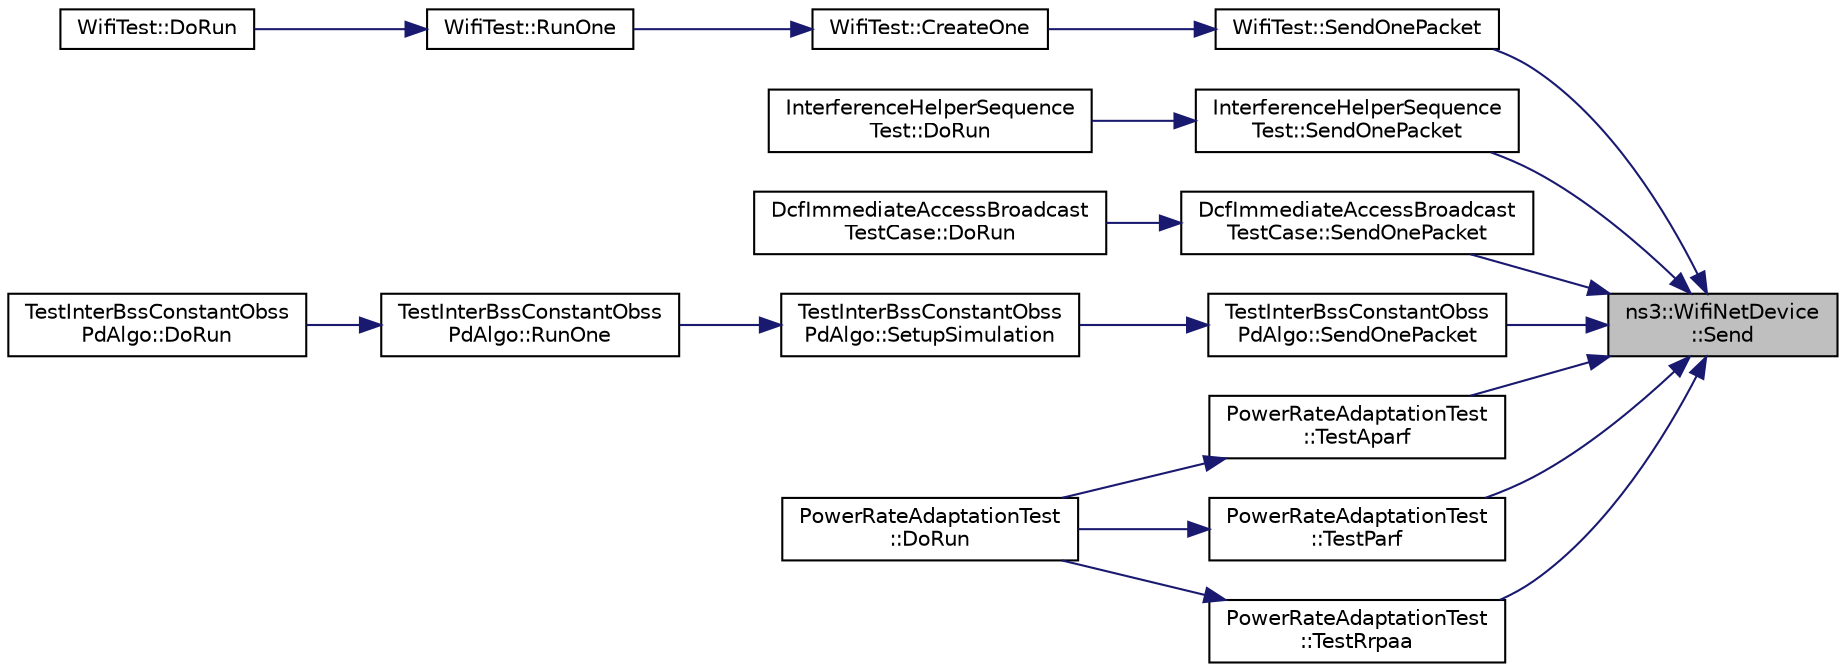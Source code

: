 digraph "ns3::WifiNetDevice::Send"
{
 // LATEX_PDF_SIZE
  edge [fontname="Helvetica",fontsize="10",labelfontname="Helvetica",labelfontsize="10"];
  node [fontname="Helvetica",fontsize="10",shape=record];
  rankdir="RL";
  Node1 [label="ns3::WifiNetDevice\l::Send",height=0.2,width=0.4,color="black", fillcolor="grey75", style="filled", fontcolor="black",tooltip=" "];
  Node1 -> Node2 [dir="back",color="midnightblue",fontsize="10",style="solid",fontname="Helvetica"];
  Node2 [label="WifiTest::SendOnePacket",height=0.2,width=0.4,color="black", fillcolor="white", style="filled",URL="$class_wifi_test.html#ab8396decc55a92bc2fe63e02350812a1",tooltip="Send one packet function."];
  Node2 -> Node3 [dir="back",color="midnightblue",fontsize="10",style="solid",fontname="Helvetica"];
  Node3 [label="WifiTest::CreateOne",height=0.2,width=0.4,color="black", fillcolor="white", style="filled",URL="$class_wifi_test.html#a212be82b387f5446375a45ccbac3561e",tooltip="Create one function."];
  Node3 -> Node4 [dir="back",color="midnightblue",fontsize="10",style="solid",fontname="Helvetica"];
  Node4 [label="WifiTest::RunOne",height=0.2,width=0.4,color="black", fillcolor="white", style="filled",URL="$class_wifi_test.html#a63a3849e54df5628422bbb6260de403a",tooltip="Run one function."];
  Node4 -> Node5 [dir="back",color="midnightblue",fontsize="10",style="solid",fontname="Helvetica"];
  Node5 [label="WifiTest::DoRun",height=0.2,width=0.4,color="black", fillcolor="white", style="filled",URL="$class_wifi_test.html#ae54d485b655adb7c86cde1cd79f6c5c0",tooltip="Implementation to actually run this TestCase."];
  Node1 -> Node6 [dir="back",color="midnightblue",fontsize="10",style="solid",fontname="Helvetica"];
  Node6 [label="InterferenceHelperSequence\lTest::SendOnePacket",height=0.2,width=0.4,color="black", fillcolor="white", style="filled",URL="$class_interference_helper_sequence_test.html#a500c7f3465551b4e5f46d59c0fccc0eb",tooltip="Send one packet function."];
  Node6 -> Node7 [dir="back",color="midnightblue",fontsize="10",style="solid",fontname="Helvetica"];
  Node7 [label="InterferenceHelperSequence\lTest::DoRun",height=0.2,width=0.4,color="black", fillcolor="white", style="filled",URL="$class_interference_helper_sequence_test.html#a22be6f3a29ef1f34b740d8b5689f2160",tooltip="Implementation to actually run this TestCase."];
  Node1 -> Node8 [dir="back",color="midnightblue",fontsize="10",style="solid",fontname="Helvetica"];
  Node8 [label="DcfImmediateAccessBroadcast\lTestCase::SendOnePacket",height=0.2,width=0.4,color="black", fillcolor="white", style="filled",URL="$class_dcf_immediate_access_broadcast_test_case.html#ac1f6f4b2af66dda401e082762cee8adb",tooltip="Send one packet function."];
  Node8 -> Node9 [dir="back",color="midnightblue",fontsize="10",style="solid",fontname="Helvetica"];
  Node9 [label="DcfImmediateAccessBroadcast\lTestCase::DoRun",height=0.2,width=0.4,color="black", fillcolor="white", style="filled",URL="$class_dcf_immediate_access_broadcast_test_case.html#a60a5b36d456c0c144d85a9be722c1663",tooltip="Implementation to actually run this TestCase."];
  Node1 -> Node10 [dir="back",color="midnightblue",fontsize="10",style="solid",fontname="Helvetica"];
  Node10 [label="TestInterBssConstantObss\lPdAlgo::SendOnePacket",height=0.2,width=0.4,color="black", fillcolor="white", style="filled",URL="$class_test_inter_bss_constant_obss_pd_algo.html#ab177f55cb70ef5dda8b247da5fbf989f",tooltip="Send one packet function."];
  Node10 -> Node11 [dir="back",color="midnightblue",fontsize="10",style="solid",fontname="Helvetica"];
  Node11 [label="TestInterBssConstantObss\lPdAlgo::SetupSimulation",height=0.2,width=0.4,color="black", fillcolor="white", style="filled",URL="$class_test_inter_bss_constant_obss_pd_algo.html#a1fcecbaf5e5d034b9e28266f26f4b836",tooltip="Setup the simulation."];
  Node11 -> Node12 [dir="back",color="midnightblue",fontsize="10",style="solid",fontname="Helvetica"];
  Node12 [label="TestInterBssConstantObss\lPdAlgo::RunOne",height=0.2,width=0.4,color="black", fillcolor="white", style="filled",URL="$class_test_inter_bss_constant_obss_pd_algo.html#a1d52c1dd60b72b32b4a87f6933d81992",tooltip="Run one function."];
  Node12 -> Node13 [dir="back",color="midnightblue",fontsize="10",style="solid",fontname="Helvetica"];
  Node13 [label="TestInterBssConstantObss\lPdAlgo::DoRun",height=0.2,width=0.4,color="black", fillcolor="white", style="filled",URL="$class_test_inter_bss_constant_obss_pd_algo.html#afa56c796f4bf1e721232f43b672ba259",tooltip="Implementation to actually run this TestCase."];
  Node1 -> Node14 [dir="back",color="midnightblue",fontsize="10",style="solid",fontname="Helvetica"];
  Node14 [label="PowerRateAdaptationTest\l::TestAparf",height=0.2,width=0.4,color="black", fillcolor="white", style="filled",URL="$class_power_rate_adaptation_test.html#a3c3954526cb787125fea4c50cfe76174",tooltip="Test aparf function."];
  Node14 -> Node15 [dir="back",color="midnightblue",fontsize="10",style="solid",fontname="Helvetica"];
  Node15 [label="PowerRateAdaptationTest\l::DoRun",height=0.2,width=0.4,color="black", fillcolor="white", style="filled",URL="$class_power_rate_adaptation_test.html#aab868cfafe1fcef3c1a777720571147d",tooltip="Implementation to actually run this TestCase."];
  Node1 -> Node16 [dir="back",color="midnightblue",fontsize="10",style="solid",fontname="Helvetica"];
  Node16 [label="PowerRateAdaptationTest\l::TestParf",height=0.2,width=0.4,color="black", fillcolor="white", style="filled",URL="$class_power_rate_adaptation_test.html#a06db52c180644f3b961de054c41f2115",tooltip="Test parf function."];
  Node16 -> Node15 [dir="back",color="midnightblue",fontsize="10",style="solid",fontname="Helvetica"];
  Node1 -> Node17 [dir="back",color="midnightblue",fontsize="10",style="solid",fontname="Helvetica"];
  Node17 [label="PowerRateAdaptationTest\l::TestRrpaa",height=0.2,width=0.4,color="black", fillcolor="white", style="filled",URL="$class_power_rate_adaptation_test.html#af0e5f044ed9bdf20dc203926ff8677b4",tooltip="Test rrpaa function."];
  Node17 -> Node15 [dir="back",color="midnightblue",fontsize="10",style="solid",fontname="Helvetica"];
}
